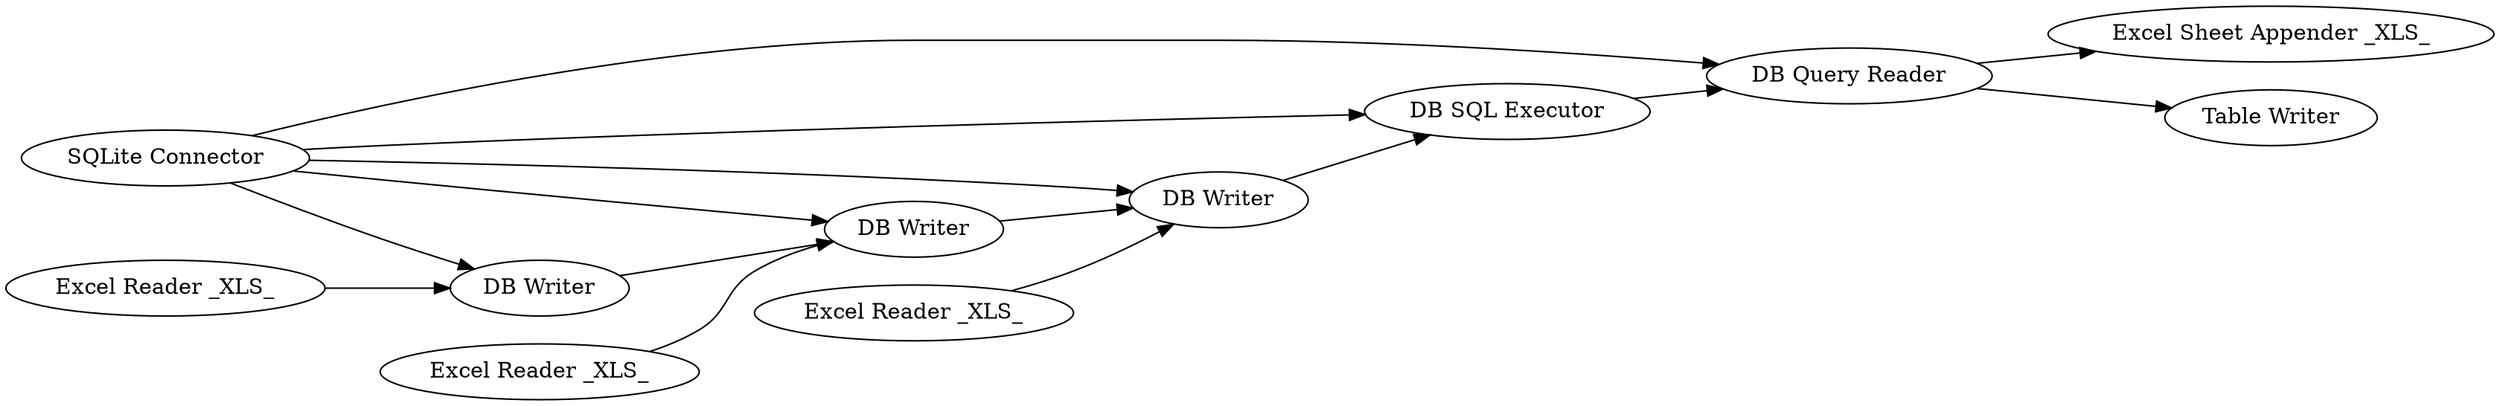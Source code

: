 digraph {
	"-5007728155488940110_37" [label="Excel Reader _XLS_"]
	"-5007728155488940110_32" [label="DB Writer"]
	"-5007728155488940110_33" [label="DB Writer"]
	"-5007728155488940110_34" [label="DB Writer"]
	"-5007728155488940110_40" [label="Excel Sheet Appender _XLS_"]
	"-5007728155488940110_31" [label="SQLite Connector"]
	"-5007728155488940110_38" [label="Excel Reader _XLS_"]
	"-5007728155488940110_39" [label="Excel Reader _XLS_"]
	"-5007728155488940110_36" [label="DB Query Reader"]
	"-5007728155488940110_29" [label="Table Writer"]
	"-5007728155488940110_35" [label="DB SQL Executor"]
	"-5007728155488940110_33" -> "-5007728155488940110_34"
	"-5007728155488940110_36" -> "-5007728155488940110_40"
	"-5007728155488940110_31" -> "-5007728155488940110_34"
	"-5007728155488940110_38" -> "-5007728155488940110_33"
	"-5007728155488940110_35" -> "-5007728155488940110_36"
	"-5007728155488940110_39" -> "-5007728155488940110_34"
	"-5007728155488940110_36" -> "-5007728155488940110_29"
	"-5007728155488940110_32" -> "-5007728155488940110_33"
	"-5007728155488940110_31" -> "-5007728155488940110_35"
	"-5007728155488940110_31" -> "-5007728155488940110_33"
	"-5007728155488940110_37" -> "-5007728155488940110_32"
	"-5007728155488940110_34" -> "-5007728155488940110_35"
	"-5007728155488940110_31" -> "-5007728155488940110_36"
	"-5007728155488940110_31" -> "-5007728155488940110_32"
	rankdir=LR
}
